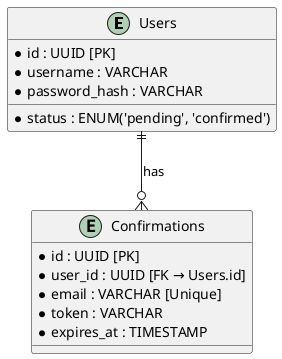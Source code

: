 @startuml

entity "Users" {
  * id : UUID [PK]
  * username : VARCHAR
  * password_hash : VARCHAR
  * status : ENUM('pending', 'confirmed')
}

entity "Confirmations" {
  * id : UUID [PK]
  * user_id : UUID [FK → Users.id]
  * email : VARCHAR [Unique]
  * token : VARCHAR
  * expires_at : TIMESTAMP
}

Users ||--o{ Confirmations : has

@enduml
